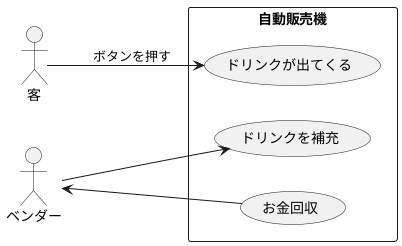 @startuml ゆーす
    @startuml 自販機ユースケース図
left to right direction
actor 客 
actor ベンダー 
rectangle 自動販売機{
    usecase ドリンクを補充
    usecase お金回収
    usecase ドリンクが出てくる
}
客-->ドリンクが出てくる:ボタンを押す
お金回収-->ベンダー
ベンダー-->ドリンクを補充
@enduml
@enduml